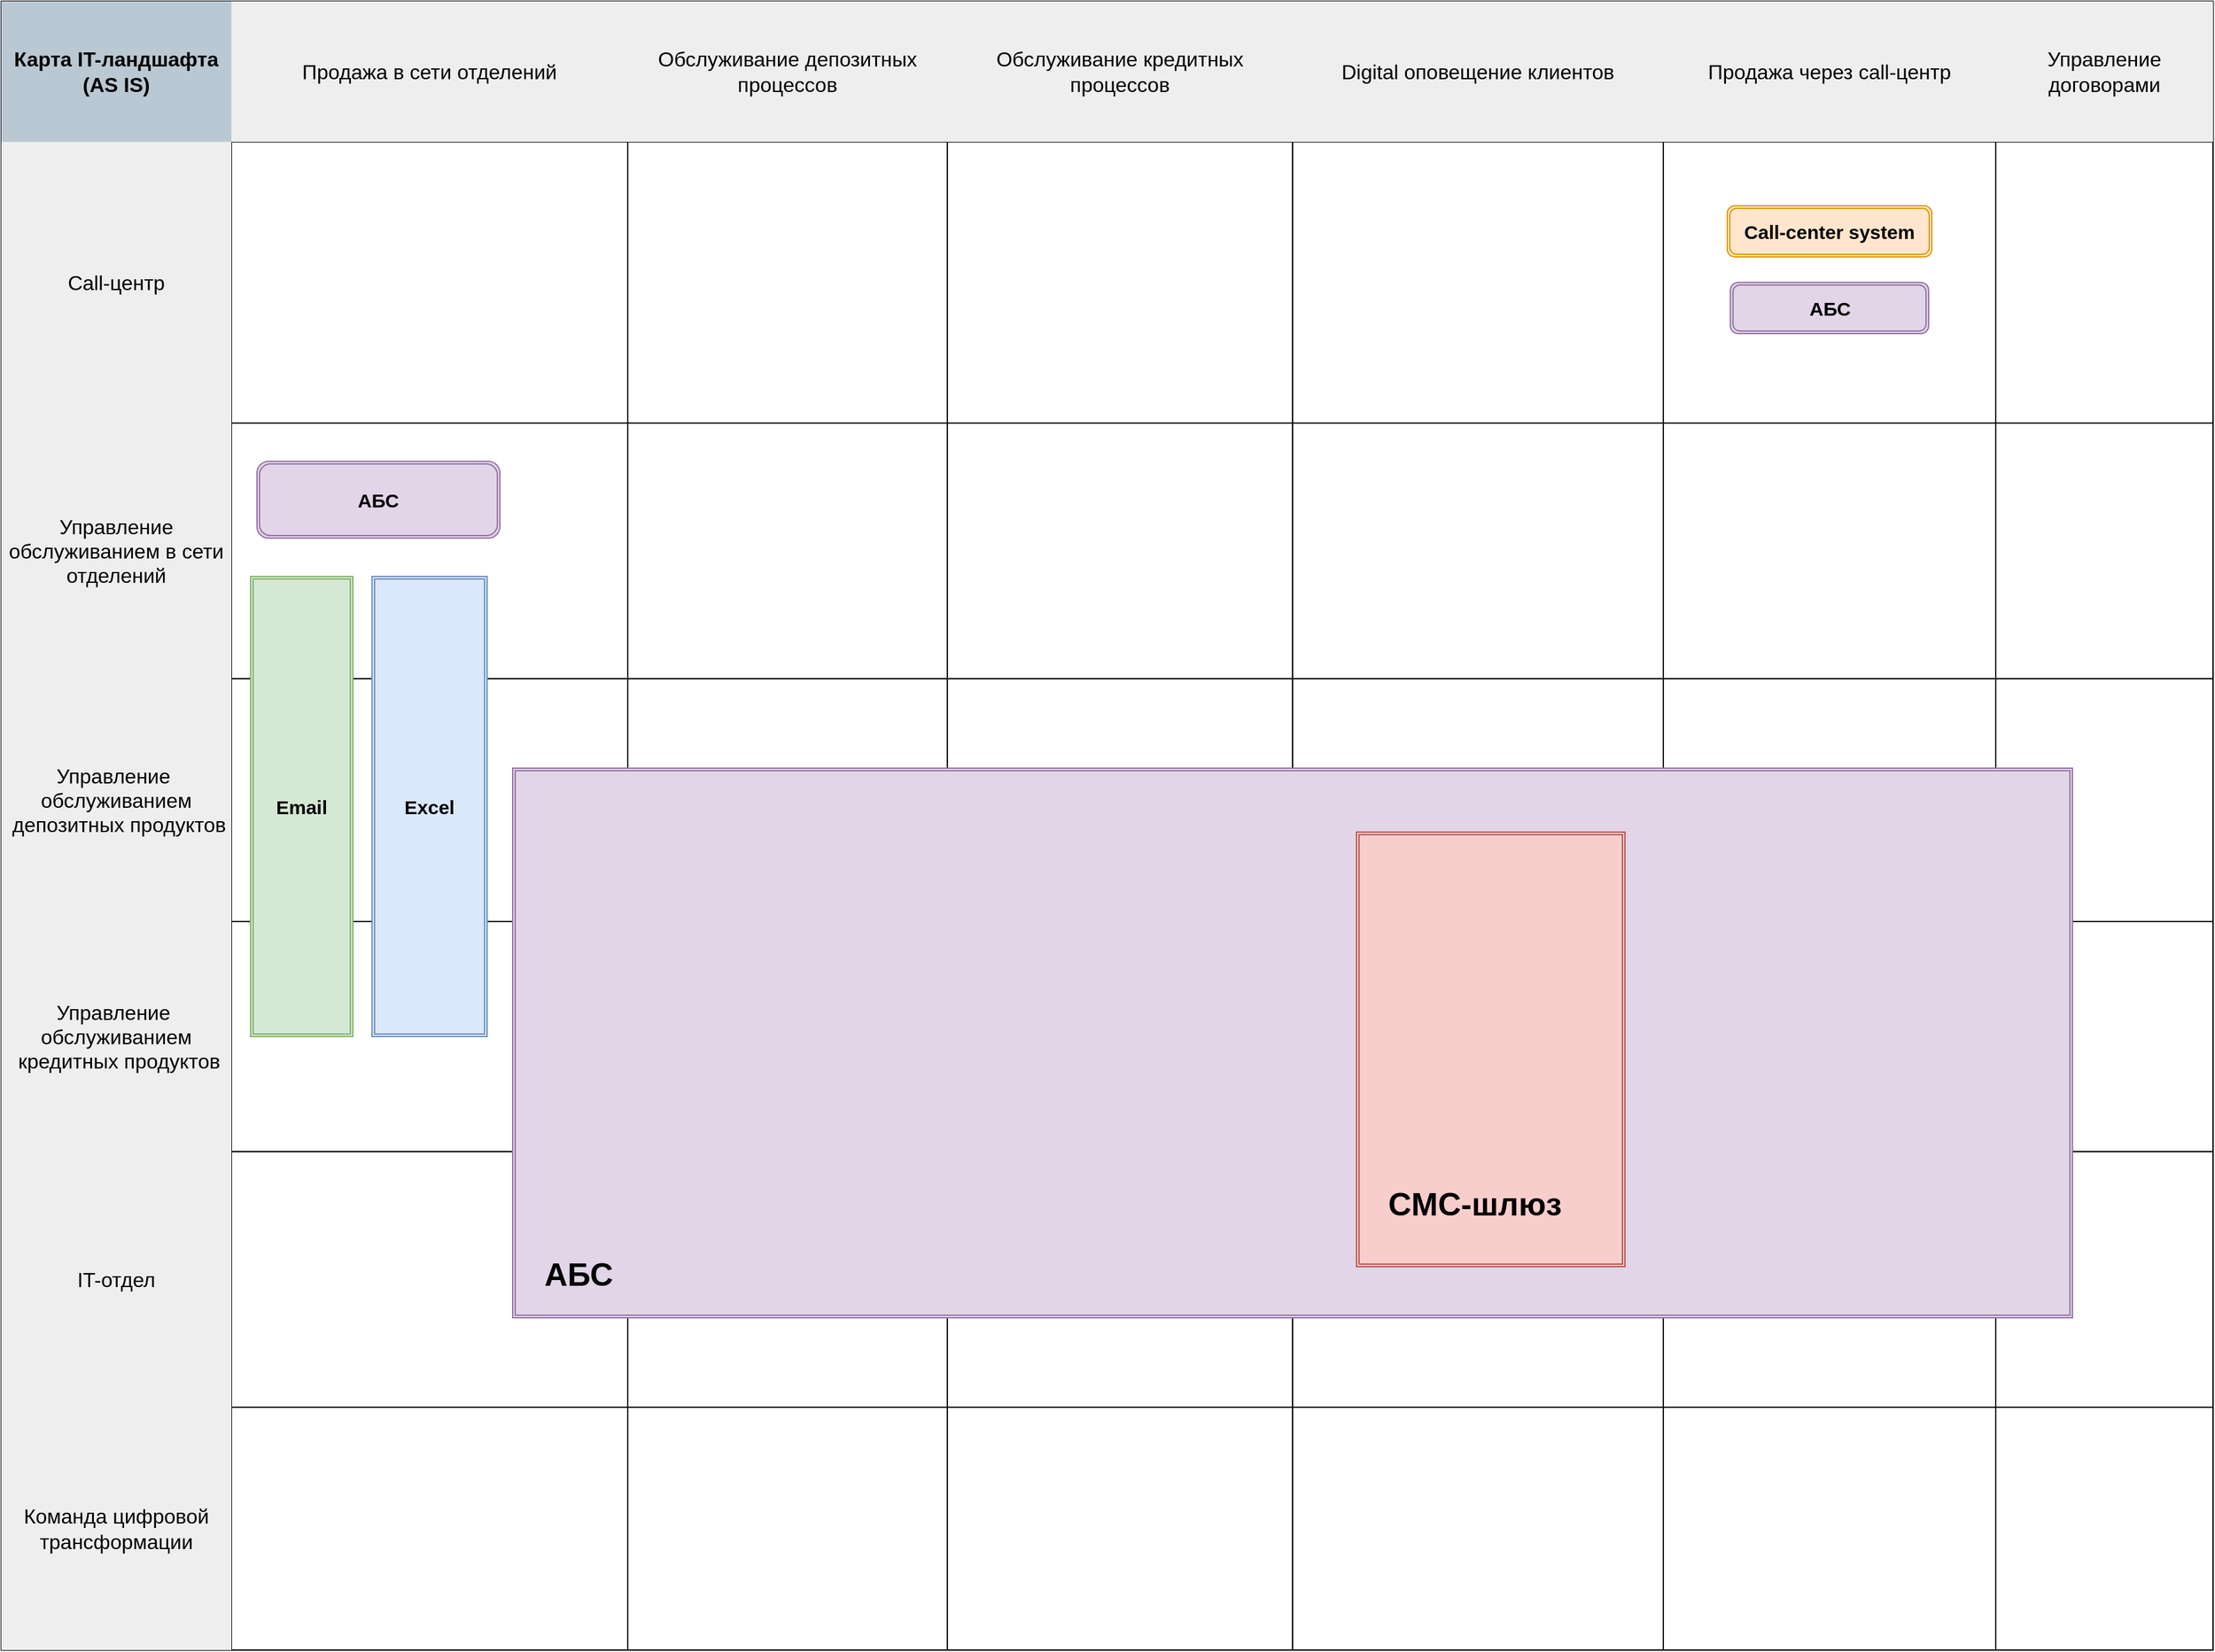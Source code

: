 <mxfile version="28.1.2">
  <diagram name="Page-1" id="lxQO5mvAMIBR5xfSW_38">
    <mxGraphModel dx="2004" dy="374" grid="1" gridSize="10" guides="1" tooltips="1" connect="1" arrows="1" fold="1" page="1" pageScale="1" pageWidth="850" pageHeight="1100" math="0" shadow="0">
      <root>
        <mxCell id="0" />
        <mxCell id="1" parent="0" />
        <mxCell id="FCroNnizWU_92-UYADma-193" value="" style="edgeStyle=orthogonalEdgeStyle;rounded=0;orthogonalLoop=1;jettySize=auto;html=1;" edge="1" parent="1" source="FCroNnizWU_92-UYADma-169">
          <mxGeometry relative="1" as="geometry">
            <mxPoint x="587.5" y="770" as="targetPoint" />
          </mxGeometry>
        </mxCell>
        <mxCell id="FCroNnizWU_92-UYADma-372" value="" style="shape=table;startSize=0;container=1;collapsible=0;childLayout=tableLayout;fontSize=18;fontStyle=1" vertex="1" parent="1">
          <mxGeometry x="190" y="1540" width="1730" height="1290.0" as="geometry" />
        </mxCell>
        <mxCell id="FCroNnizWU_92-UYADma-373" style="shape=tableRow;horizontal=0;startSize=0;swimlaneHead=0;swimlaneBody=0;strokeColor=inherit;top=0;left=0;bottom=0;right=0;collapsible=0;dropTarget=0;fillColor=none;points=[[0,0.5],[1,0.5]];portConstraint=eastwest;fontSize=16;" vertex="1" parent="FCroNnizWU_92-UYADma-372">
          <mxGeometry width="1730" height="110" as="geometry" />
        </mxCell>
        <mxCell id="FCroNnizWU_92-UYADma-374" value="Карта IT-ландшафта (AS IS)" style="shape=partialRectangle;html=1;whiteSpace=wrap;connectable=0;strokeColor=#23445d;overflow=hidden;fillColor=#bac8d3;top=0;left=0;bottom=0;right=0;pointerEvents=1;fontSize=16;fontStyle=1" vertex="1" parent="FCroNnizWU_92-UYADma-373">
          <mxGeometry width="180" height="110" as="geometry">
            <mxRectangle width="180" height="110" as="alternateBounds" />
          </mxGeometry>
        </mxCell>
        <mxCell id="FCroNnizWU_92-UYADma-375" value="Продажа в сети отделений" style="shape=partialRectangle;html=1;whiteSpace=wrap;connectable=0;strokeColor=#36393d;overflow=hidden;fillColor=#eeeeee;top=0;left=0;bottom=0;right=0;pointerEvents=1;fontSize=16;" vertex="1" parent="FCroNnizWU_92-UYADma-373">
          <mxGeometry x="180" width="310" height="110" as="geometry">
            <mxRectangle width="310" height="110" as="alternateBounds" />
          </mxGeometry>
        </mxCell>
        <mxCell id="FCroNnizWU_92-UYADma-376" value="Обслуживание депозитных процессов" style="shape=partialRectangle;html=1;whiteSpace=wrap;connectable=0;strokeColor=#36393d;overflow=hidden;fillColor=#eeeeee;top=0;left=0;bottom=0;right=0;pointerEvents=1;fontSize=16;" vertex="1" parent="FCroNnizWU_92-UYADma-373">
          <mxGeometry x="490" width="250" height="110" as="geometry">
            <mxRectangle width="250" height="110" as="alternateBounds" />
          </mxGeometry>
        </mxCell>
        <mxCell id="FCroNnizWU_92-UYADma-377" value="Обслуживание кредитных процессов" style="shape=partialRectangle;html=1;whiteSpace=wrap;connectable=0;strokeColor=#36393d;overflow=hidden;fillColor=#eeeeee;top=0;left=0;bottom=0;right=0;pointerEvents=1;fontSize=16;" vertex="1" parent="FCroNnizWU_92-UYADma-373">
          <mxGeometry x="740" width="270" height="110" as="geometry">
            <mxRectangle width="270" height="110" as="alternateBounds" />
          </mxGeometry>
        </mxCell>
        <mxCell id="FCroNnizWU_92-UYADma-378" value="Digital оповещение клиентов" style="shape=partialRectangle;html=1;whiteSpace=wrap;connectable=0;strokeColor=#36393d;overflow=hidden;fillColor=#eeeeee;top=0;left=0;bottom=0;right=0;pointerEvents=1;fontSize=16;" vertex="1" parent="FCroNnizWU_92-UYADma-373">
          <mxGeometry x="1010" width="290" height="110" as="geometry">
            <mxRectangle width="290" height="110" as="alternateBounds" />
          </mxGeometry>
        </mxCell>
        <mxCell id="FCroNnizWU_92-UYADma-379" value="Продажа через call-центр" style="shape=partialRectangle;html=1;whiteSpace=wrap;connectable=0;strokeColor=#36393d;overflow=hidden;fillColor=#eeeeee;top=0;left=0;bottom=0;right=0;pointerEvents=1;fontSize=16;" vertex="1" parent="FCroNnizWU_92-UYADma-373">
          <mxGeometry x="1300" width="260" height="110" as="geometry">
            <mxRectangle width="260" height="110" as="alternateBounds" />
          </mxGeometry>
        </mxCell>
        <mxCell id="FCroNnizWU_92-UYADma-380" value="Управление договорами" style="shape=partialRectangle;html=1;whiteSpace=wrap;connectable=0;strokeColor=#36393d;overflow=hidden;fillColor=#eeeeee;top=0;left=0;bottom=0;right=0;pointerEvents=1;fontSize=16;" vertex="1" parent="FCroNnizWU_92-UYADma-373">
          <mxGeometry x="1560" width="170" height="110" as="geometry">
            <mxRectangle width="170" height="110" as="alternateBounds" />
          </mxGeometry>
        </mxCell>
        <mxCell id="FCroNnizWU_92-UYADma-381" style="shape=tableRow;horizontal=0;startSize=0;swimlaneHead=0;swimlaneBody=0;strokeColor=inherit;top=0;left=0;bottom=0;right=0;collapsible=0;dropTarget=0;fillColor=none;points=[[0,0.5],[1,0.5]];portConstraint=eastwest;fontSize=16;" vertex="1" parent="FCroNnizWU_92-UYADma-372">
          <mxGeometry y="110" width="1730" height="220" as="geometry" />
        </mxCell>
        <mxCell id="FCroNnizWU_92-UYADma-382" value="Call-центр" style="shape=partialRectangle;html=1;whiteSpace=wrap;connectable=0;strokeColor=#36393d;overflow=hidden;fillColor=#eeeeee;top=0;left=0;bottom=0;right=0;pointerEvents=1;fontSize=16;" vertex="1" parent="FCroNnizWU_92-UYADma-381">
          <mxGeometry width="180" height="220" as="geometry">
            <mxRectangle width="180" height="220" as="alternateBounds" />
          </mxGeometry>
        </mxCell>
        <mxCell id="FCroNnizWU_92-UYADma-383" style="shape=partialRectangle;html=1;whiteSpace=wrap;connectable=0;strokeColor=inherit;overflow=hidden;fillColor=none;top=0;left=0;bottom=0;right=0;pointerEvents=1;fontSize=16;" vertex="1" parent="FCroNnizWU_92-UYADma-381">
          <mxGeometry x="180" width="310" height="220" as="geometry">
            <mxRectangle width="310" height="220" as="alternateBounds" />
          </mxGeometry>
        </mxCell>
        <mxCell id="FCroNnizWU_92-UYADma-384" style="shape=partialRectangle;html=1;whiteSpace=wrap;connectable=0;strokeColor=inherit;overflow=hidden;fillColor=none;top=0;left=0;bottom=0;right=0;pointerEvents=1;fontSize=16;" vertex="1" parent="FCroNnizWU_92-UYADma-381">
          <mxGeometry x="490" width="250" height="220" as="geometry">
            <mxRectangle width="250" height="220" as="alternateBounds" />
          </mxGeometry>
        </mxCell>
        <mxCell id="FCroNnizWU_92-UYADma-385" style="shape=partialRectangle;html=1;whiteSpace=wrap;connectable=0;strokeColor=inherit;overflow=hidden;fillColor=none;top=0;left=0;bottom=0;right=0;pointerEvents=1;fontSize=16;" vertex="1" parent="FCroNnizWU_92-UYADma-381">
          <mxGeometry x="740" width="270" height="220" as="geometry">
            <mxRectangle width="270" height="220" as="alternateBounds" />
          </mxGeometry>
        </mxCell>
        <mxCell id="FCroNnizWU_92-UYADma-386" style="shape=partialRectangle;html=1;whiteSpace=wrap;connectable=0;strokeColor=inherit;overflow=hidden;fillColor=none;top=0;left=0;bottom=0;right=0;pointerEvents=1;fontSize=16;" vertex="1" parent="FCroNnizWU_92-UYADma-381">
          <mxGeometry x="1010" width="290" height="220" as="geometry">
            <mxRectangle width="290" height="220" as="alternateBounds" />
          </mxGeometry>
        </mxCell>
        <mxCell id="FCroNnizWU_92-UYADma-387" style="shape=partialRectangle;html=1;whiteSpace=wrap;connectable=0;strokeColor=inherit;overflow=hidden;fillColor=none;top=0;left=0;bottom=0;right=0;pointerEvents=1;fontSize=16;" vertex="1" parent="FCroNnizWU_92-UYADma-381">
          <mxGeometry x="1300" width="260" height="220" as="geometry">
            <mxRectangle width="260" height="220" as="alternateBounds" />
          </mxGeometry>
        </mxCell>
        <mxCell id="FCroNnizWU_92-UYADma-388" style="shape=partialRectangle;html=1;whiteSpace=wrap;connectable=0;strokeColor=inherit;overflow=hidden;fillColor=none;top=0;left=0;bottom=0;right=0;pointerEvents=1;fontSize=16;" vertex="1" parent="FCroNnizWU_92-UYADma-381">
          <mxGeometry x="1560" width="170" height="220" as="geometry">
            <mxRectangle width="170" height="220" as="alternateBounds" />
          </mxGeometry>
        </mxCell>
        <mxCell id="FCroNnizWU_92-UYADma-389" value="" style="shape=tableRow;horizontal=0;startSize=0;swimlaneHead=0;swimlaneBody=0;strokeColor=inherit;top=0;left=0;bottom=0;right=0;collapsible=0;dropTarget=0;fillColor=none;points=[[0,0.5],[1,0.5]];portConstraint=eastwest;fontSize=16;" vertex="1" parent="FCroNnizWU_92-UYADma-372">
          <mxGeometry y="330" width="1730" height="200" as="geometry" />
        </mxCell>
        <mxCell id="FCroNnizWU_92-UYADma-390" value="Управление обслуживанием в сети отделений" style="shape=partialRectangle;html=1;whiteSpace=wrap;connectable=0;strokeColor=#36393d;overflow=hidden;fillColor=#eeeeee;top=0;left=0;bottom=0;right=0;pointerEvents=1;fontSize=16;" vertex="1" parent="FCroNnizWU_92-UYADma-389">
          <mxGeometry width="180" height="200" as="geometry">
            <mxRectangle width="180" height="200" as="alternateBounds" />
          </mxGeometry>
        </mxCell>
        <mxCell id="FCroNnizWU_92-UYADma-391" value="" style="shape=partialRectangle;html=1;whiteSpace=wrap;connectable=0;strokeColor=inherit;overflow=hidden;fillColor=none;top=0;left=0;bottom=0;right=0;pointerEvents=1;fontSize=16;" vertex="1" parent="FCroNnizWU_92-UYADma-389">
          <mxGeometry x="180" width="310" height="200" as="geometry">
            <mxRectangle width="310" height="200" as="alternateBounds" />
          </mxGeometry>
        </mxCell>
        <mxCell id="FCroNnizWU_92-UYADma-392" value="" style="shape=partialRectangle;html=1;whiteSpace=wrap;connectable=0;strokeColor=inherit;overflow=hidden;fillColor=none;top=0;left=0;bottom=0;right=0;pointerEvents=1;fontSize=16;" vertex="1" parent="FCroNnizWU_92-UYADma-389">
          <mxGeometry x="490" width="250" height="200" as="geometry">
            <mxRectangle width="250" height="200" as="alternateBounds" />
          </mxGeometry>
        </mxCell>
        <mxCell id="FCroNnizWU_92-UYADma-393" style="shape=partialRectangle;html=1;whiteSpace=wrap;connectable=0;strokeColor=inherit;overflow=hidden;fillColor=none;top=0;left=0;bottom=0;right=0;pointerEvents=1;fontSize=16;" vertex="1" parent="FCroNnizWU_92-UYADma-389">
          <mxGeometry x="740" width="270" height="200" as="geometry">
            <mxRectangle width="270" height="200" as="alternateBounds" />
          </mxGeometry>
        </mxCell>
        <mxCell id="FCroNnizWU_92-UYADma-394" style="shape=partialRectangle;html=1;whiteSpace=wrap;connectable=0;strokeColor=inherit;overflow=hidden;fillColor=none;top=0;left=0;bottom=0;right=0;pointerEvents=1;fontSize=16;" vertex="1" parent="FCroNnizWU_92-UYADma-389">
          <mxGeometry x="1010" width="290" height="200" as="geometry">
            <mxRectangle width="290" height="200" as="alternateBounds" />
          </mxGeometry>
        </mxCell>
        <mxCell id="FCroNnizWU_92-UYADma-395" style="shape=partialRectangle;html=1;whiteSpace=wrap;connectable=0;strokeColor=inherit;overflow=hidden;fillColor=none;top=0;left=0;bottom=0;right=0;pointerEvents=1;fontSize=16;" vertex="1" parent="FCroNnizWU_92-UYADma-389">
          <mxGeometry x="1300" width="260" height="200" as="geometry">
            <mxRectangle width="260" height="200" as="alternateBounds" />
          </mxGeometry>
        </mxCell>
        <mxCell id="FCroNnizWU_92-UYADma-396" style="shape=partialRectangle;html=1;whiteSpace=wrap;connectable=0;strokeColor=inherit;overflow=hidden;fillColor=none;top=0;left=0;bottom=0;right=0;pointerEvents=1;fontSize=16;" vertex="1" parent="FCroNnizWU_92-UYADma-389">
          <mxGeometry x="1560" width="170" height="200" as="geometry">
            <mxRectangle width="170" height="200" as="alternateBounds" />
          </mxGeometry>
        </mxCell>
        <mxCell id="FCroNnizWU_92-UYADma-397" value="" style="shape=tableRow;horizontal=0;startSize=0;swimlaneHead=0;swimlaneBody=0;strokeColor=inherit;top=0;left=0;bottom=0;right=0;collapsible=0;dropTarget=0;fillColor=none;points=[[0,0.5],[1,0.5]];portConstraint=eastwest;fontSize=16;" vertex="1" parent="FCroNnizWU_92-UYADma-372">
          <mxGeometry y="530" width="1730" height="190" as="geometry" />
        </mxCell>
        <mxCell id="FCroNnizWU_92-UYADma-398" value="Управление&amp;nbsp; обслуживанием&lt;div&gt;&amp;nbsp;депозитных продуктов&lt;/div&gt;" style="shape=partialRectangle;html=1;whiteSpace=wrap;connectable=0;strokeColor=#36393d;overflow=hidden;fillColor=#eeeeee;top=0;left=0;bottom=0;right=0;pointerEvents=1;fontSize=16;" vertex="1" parent="FCroNnizWU_92-UYADma-397">
          <mxGeometry width="180" height="190" as="geometry">
            <mxRectangle width="180" height="190" as="alternateBounds" />
          </mxGeometry>
        </mxCell>
        <mxCell id="FCroNnizWU_92-UYADma-399" value="" style="shape=partialRectangle;html=1;whiteSpace=wrap;connectable=0;strokeColor=inherit;overflow=hidden;fillColor=none;top=0;left=0;bottom=0;right=0;pointerEvents=1;fontSize=16;" vertex="1" parent="FCroNnizWU_92-UYADma-397">
          <mxGeometry x="180" width="310" height="190" as="geometry">
            <mxRectangle width="310" height="190" as="alternateBounds" />
          </mxGeometry>
        </mxCell>
        <mxCell id="FCroNnizWU_92-UYADma-400" value="" style="shape=partialRectangle;html=1;whiteSpace=wrap;connectable=0;strokeColor=inherit;overflow=hidden;fillColor=none;top=0;left=0;bottom=0;right=0;pointerEvents=1;fontSize=16;" vertex="1" parent="FCroNnizWU_92-UYADma-397">
          <mxGeometry x="490" width="250" height="190" as="geometry">
            <mxRectangle width="250" height="190" as="alternateBounds" />
          </mxGeometry>
        </mxCell>
        <mxCell id="FCroNnizWU_92-UYADma-401" style="shape=partialRectangle;html=1;whiteSpace=wrap;connectable=0;strokeColor=inherit;overflow=hidden;fillColor=none;top=0;left=0;bottom=0;right=0;pointerEvents=1;fontSize=16;" vertex="1" parent="FCroNnizWU_92-UYADma-397">
          <mxGeometry x="740" width="270" height="190" as="geometry">
            <mxRectangle width="270" height="190" as="alternateBounds" />
          </mxGeometry>
        </mxCell>
        <mxCell id="FCroNnizWU_92-UYADma-402" style="shape=partialRectangle;html=1;whiteSpace=wrap;connectable=0;strokeColor=inherit;overflow=hidden;fillColor=none;top=0;left=0;bottom=0;right=0;pointerEvents=1;fontSize=16;" vertex="1" parent="FCroNnizWU_92-UYADma-397">
          <mxGeometry x="1010" width="290" height="190" as="geometry">
            <mxRectangle width="290" height="190" as="alternateBounds" />
          </mxGeometry>
        </mxCell>
        <mxCell id="FCroNnizWU_92-UYADma-403" style="shape=partialRectangle;html=1;whiteSpace=wrap;connectable=0;strokeColor=inherit;overflow=hidden;fillColor=none;top=0;left=0;bottom=0;right=0;pointerEvents=1;fontSize=16;" vertex="1" parent="FCroNnizWU_92-UYADma-397">
          <mxGeometry x="1300" width="260" height="190" as="geometry">
            <mxRectangle width="260" height="190" as="alternateBounds" />
          </mxGeometry>
        </mxCell>
        <mxCell id="FCroNnizWU_92-UYADma-404" style="shape=partialRectangle;html=1;whiteSpace=wrap;connectable=0;strokeColor=inherit;overflow=hidden;fillColor=none;top=0;left=0;bottom=0;right=0;pointerEvents=1;fontSize=16;" vertex="1" parent="FCroNnizWU_92-UYADma-397">
          <mxGeometry x="1560" width="170" height="190" as="geometry">
            <mxRectangle width="170" height="190" as="alternateBounds" />
          </mxGeometry>
        </mxCell>
        <mxCell id="FCroNnizWU_92-UYADma-405" style="shape=tableRow;horizontal=0;startSize=0;swimlaneHead=0;swimlaneBody=0;strokeColor=inherit;top=0;left=0;bottom=0;right=0;collapsible=0;dropTarget=0;fillColor=none;points=[[0,0.5],[1,0.5]];portConstraint=eastwest;fontSize=16;" vertex="1" parent="FCroNnizWU_92-UYADma-372">
          <mxGeometry y="720" width="1730" height="180" as="geometry" />
        </mxCell>
        <mxCell id="FCroNnizWU_92-UYADma-406" value="Управление&amp;nbsp; обслуживанием&lt;div&gt;&amp;nbsp;кредитных продуктов&lt;/div&gt;" style="shape=partialRectangle;html=1;whiteSpace=wrap;connectable=0;strokeColor=#36393d;overflow=hidden;fillColor=#eeeeee;top=0;left=0;bottom=0;right=0;pointerEvents=1;fontSize=16;" vertex="1" parent="FCroNnizWU_92-UYADma-405">
          <mxGeometry width="180" height="180" as="geometry">
            <mxRectangle width="180" height="180" as="alternateBounds" />
          </mxGeometry>
        </mxCell>
        <mxCell id="FCroNnizWU_92-UYADma-407" style="shape=partialRectangle;html=1;whiteSpace=wrap;connectable=0;strokeColor=inherit;overflow=hidden;fillColor=none;top=0;left=0;bottom=0;right=0;pointerEvents=1;fontSize=16;" vertex="1" parent="FCroNnizWU_92-UYADma-405">
          <mxGeometry x="180" width="310" height="180" as="geometry">
            <mxRectangle width="310" height="180" as="alternateBounds" />
          </mxGeometry>
        </mxCell>
        <mxCell id="FCroNnizWU_92-UYADma-408" style="shape=partialRectangle;html=1;whiteSpace=wrap;connectable=0;strokeColor=inherit;overflow=hidden;fillColor=none;top=0;left=0;bottom=0;right=0;pointerEvents=1;fontSize=16;" vertex="1" parent="FCroNnizWU_92-UYADma-405">
          <mxGeometry x="490" width="250" height="180" as="geometry">
            <mxRectangle width="250" height="180" as="alternateBounds" />
          </mxGeometry>
        </mxCell>
        <mxCell id="FCroNnizWU_92-UYADma-409" style="shape=partialRectangle;html=1;whiteSpace=wrap;connectable=0;strokeColor=inherit;overflow=hidden;fillColor=none;top=0;left=0;bottom=0;right=0;pointerEvents=1;fontSize=16;" vertex="1" parent="FCroNnizWU_92-UYADma-405">
          <mxGeometry x="740" width="270" height="180" as="geometry">
            <mxRectangle width="270" height="180" as="alternateBounds" />
          </mxGeometry>
        </mxCell>
        <mxCell id="FCroNnizWU_92-UYADma-410" style="shape=partialRectangle;html=1;whiteSpace=wrap;connectable=0;strokeColor=inherit;overflow=hidden;fillColor=none;top=0;left=0;bottom=0;right=0;pointerEvents=1;fontSize=16;" vertex="1" parent="FCroNnizWU_92-UYADma-405">
          <mxGeometry x="1010" width="290" height="180" as="geometry">
            <mxRectangle width="290" height="180" as="alternateBounds" />
          </mxGeometry>
        </mxCell>
        <mxCell id="FCroNnizWU_92-UYADma-411" style="shape=partialRectangle;html=1;whiteSpace=wrap;connectable=0;strokeColor=inherit;overflow=hidden;fillColor=none;top=0;left=0;bottom=0;right=0;pointerEvents=1;fontSize=16;" vertex="1" parent="FCroNnizWU_92-UYADma-405">
          <mxGeometry x="1300" width="260" height="180" as="geometry">
            <mxRectangle width="260" height="180" as="alternateBounds" />
          </mxGeometry>
        </mxCell>
        <mxCell id="FCroNnizWU_92-UYADma-412" style="shape=partialRectangle;html=1;whiteSpace=wrap;connectable=0;strokeColor=inherit;overflow=hidden;fillColor=none;top=0;left=0;bottom=0;right=0;pointerEvents=1;fontSize=16;" vertex="1" parent="FCroNnizWU_92-UYADma-405">
          <mxGeometry x="1560" width="170" height="180" as="geometry">
            <mxRectangle width="170" height="180" as="alternateBounds" />
          </mxGeometry>
        </mxCell>
        <mxCell id="FCroNnizWU_92-UYADma-413" style="shape=tableRow;horizontal=0;startSize=0;swimlaneHead=0;swimlaneBody=0;strokeColor=inherit;top=0;left=0;bottom=0;right=0;collapsible=0;dropTarget=0;fillColor=none;points=[[0,0.5],[1,0.5]];portConstraint=eastwest;fontSize=16;" vertex="1" parent="FCroNnizWU_92-UYADma-372">
          <mxGeometry y="900" width="1730" height="200" as="geometry" />
        </mxCell>
        <mxCell id="FCroNnizWU_92-UYADma-414" value="IT-отдел" style="shape=partialRectangle;html=1;whiteSpace=wrap;connectable=0;strokeColor=#36393d;overflow=hidden;fillColor=#eeeeee;top=0;left=0;bottom=0;right=0;pointerEvents=1;fontSize=16;" vertex="1" parent="FCroNnizWU_92-UYADma-413">
          <mxGeometry width="180" height="200" as="geometry">
            <mxRectangle width="180" height="200" as="alternateBounds" />
          </mxGeometry>
        </mxCell>
        <mxCell id="FCroNnizWU_92-UYADma-415" style="shape=partialRectangle;html=1;whiteSpace=wrap;connectable=0;strokeColor=inherit;overflow=hidden;fillColor=none;top=0;left=0;bottom=0;right=0;pointerEvents=1;fontSize=16;" vertex="1" parent="FCroNnizWU_92-UYADma-413">
          <mxGeometry x="180" width="310" height="200" as="geometry">
            <mxRectangle width="310" height="200" as="alternateBounds" />
          </mxGeometry>
        </mxCell>
        <mxCell id="FCroNnizWU_92-UYADma-416" style="shape=partialRectangle;html=1;whiteSpace=wrap;connectable=0;strokeColor=inherit;overflow=hidden;fillColor=none;top=0;left=0;bottom=0;right=0;pointerEvents=1;fontSize=16;" vertex="1" parent="FCroNnizWU_92-UYADma-413">
          <mxGeometry x="490" width="250" height="200" as="geometry">
            <mxRectangle width="250" height="200" as="alternateBounds" />
          </mxGeometry>
        </mxCell>
        <mxCell id="FCroNnizWU_92-UYADma-417" style="shape=partialRectangle;html=1;whiteSpace=wrap;connectable=0;strokeColor=inherit;overflow=hidden;fillColor=none;top=0;left=0;bottom=0;right=0;pointerEvents=1;fontSize=16;" vertex="1" parent="FCroNnizWU_92-UYADma-413">
          <mxGeometry x="740" width="270" height="200" as="geometry">
            <mxRectangle width="270" height="200" as="alternateBounds" />
          </mxGeometry>
        </mxCell>
        <mxCell id="FCroNnizWU_92-UYADma-418" style="shape=partialRectangle;html=1;whiteSpace=wrap;connectable=0;strokeColor=inherit;overflow=hidden;fillColor=none;top=0;left=0;bottom=0;right=0;pointerEvents=1;fontSize=16;" vertex="1" parent="FCroNnizWU_92-UYADma-413">
          <mxGeometry x="1010" width="290" height="200" as="geometry">
            <mxRectangle width="290" height="200" as="alternateBounds" />
          </mxGeometry>
        </mxCell>
        <mxCell id="FCroNnizWU_92-UYADma-419" style="shape=partialRectangle;html=1;whiteSpace=wrap;connectable=0;strokeColor=inherit;overflow=hidden;fillColor=none;top=0;left=0;bottom=0;right=0;pointerEvents=1;fontSize=16;" vertex="1" parent="FCroNnizWU_92-UYADma-413">
          <mxGeometry x="1300" width="260" height="200" as="geometry">
            <mxRectangle width="260" height="200" as="alternateBounds" />
          </mxGeometry>
        </mxCell>
        <mxCell id="FCroNnizWU_92-UYADma-420" style="shape=partialRectangle;html=1;whiteSpace=wrap;connectable=0;strokeColor=inherit;overflow=hidden;fillColor=none;top=0;left=0;bottom=0;right=0;pointerEvents=1;fontSize=16;" vertex="1" parent="FCroNnizWU_92-UYADma-413">
          <mxGeometry x="1560" width="170" height="200" as="geometry">
            <mxRectangle width="170" height="200" as="alternateBounds" />
          </mxGeometry>
        </mxCell>
        <mxCell id="FCroNnizWU_92-UYADma-421" style="shape=tableRow;horizontal=0;startSize=0;swimlaneHead=0;swimlaneBody=0;strokeColor=inherit;top=0;left=0;bottom=0;right=0;collapsible=0;dropTarget=0;fillColor=none;points=[[0,0.5],[1,0.5]];portConstraint=eastwest;fontSize=16;" vertex="1" parent="FCroNnizWU_92-UYADma-372">
          <mxGeometry y="1100" width="1730" height="190" as="geometry" />
        </mxCell>
        <mxCell id="FCroNnizWU_92-UYADma-422" value="Команда цифровой трансформации" style="shape=partialRectangle;html=1;whiteSpace=wrap;connectable=0;strokeColor=#36393d;overflow=hidden;fillColor=#eeeeee;top=0;left=0;bottom=0;right=0;pointerEvents=1;fontSize=16;" vertex="1" parent="FCroNnizWU_92-UYADma-421">
          <mxGeometry width="180" height="190" as="geometry">
            <mxRectangle width="180" height="190" as="alternateBounds" />
          </mxGeometry>
        </mxCell>
        <mxCell id="FCroNnizWU_92-UYADma-423" style="shape=partialRectangle;html=1;whiteSpace=wrap;connectable=0;strokeColor=inherit;overflow=hidden;fillColor=none;top=0;left=0;bottom=0;right=0;pointerEvents=1;fontSize=16;" vertex="1" parent="FCroNnizWU_92-UYADma-421">
          <mxGeometry x="180" width="310" height="190" as="geometry">
            <mxRectangle width="310" height="190" as="alternateBounds" />
          </mxGeometry>
        </mxCell>
        <mxCell id="FCroNnizWU_92-UYADma-424" style="shape=partialRectangle;html=1;whiteSpace=wrap;connectable=0;strokeColor=inherit;overflow=hidden;fillColor=none;top=0;left=0;bottom=0;right=0;pointerEvents=1;fontSize=16;" vertex="1" parent="FCroNnizWU_92-UYADma-421">
          <mxGeometry x="490" width="250" height="190" as="geometry">
            <mxRectangle width="250" height="190" as="alternateBounds" />
          </mxGeometry>
        </mxCell>
        <mxCell id="FCroNnizWU_92-UYADma-425" style="shape=partialRectangle;html=1;whiteSpace=wrap;connectable=0;strokeColor=inherit;overflow=hidden;fillColor=none;top=0;left=0;bottom=0;right=0;pointerEvents=1;fontSize=16;" vertex="1" parent="FCroNnizWU_92-UYADma-421">
          <mxGeometry x="740" width="270" height="190" as="geometry">
            <mxRectangle width="270" height="190" as="alternateBounds" />
          </mxGeometry>
        </mxCell>
        <mxCell id="FCroNnizWU_92-UYADma-426" style="shape=partialRectangle;html=1;whiteSpace=wrap;connectable=0;strokeColor=inherit;overflow=hidden;fillColor=none;top=0;left=0;bottom=0;right=0;pointerEvents=1;fontSize=16;" vertex="1" parent="FCroNnizWU_92-UYADma-421">
          <mxGeometry x="1010" width="290" height="190" as="geometry">
            <mxRectangle width="290" height="190" as="alternateBounds" />
          </mxGeometry>
        </mxCell>
        <mxCell id="FCroNnizWU_92-UYADma-427" value="&lt;span style=&quot;color: rgba(0, 0, 0, 0); font-family: monospace; font-size: 0px; text-align: start; text-wrap-mode: nowrap;&quot;&gt;%3CmxGraphModel%3E%3Croot%3E%3CmxCell%20id%3D%220%22%2F%3E%3CmxCell%20id%3D%221%22%20parent%3D%220%22%2F%3E%3CmxCell%20id%3D%222%22%20value%3D%22CMC-%D1%88%D0%BB%D1%8E%D0%B7%22%20style%3D%22shape%3Dext%3Bdouble%3D1%3Brounded%3D1%3BwhiteSpace%3Dwrap%3Bhtml%3D1%3BfillColor%3D%23f8cecc%3BstrokeColor%3D%23b85450%3BfontStyle%3D1%3BfontSize%3D15%3B%22%20vertex%3D%221%22%20parent%3D%221%22%3E%3CmxGeometry%20x%3D%221360%22%20y%3D%22700%22%20width%3D%22155%22%20height%3D%2240%22%20as%3D%22geometry%22%2F%3E%3C%2FmxCell%3E%3C%2Froot%3E%3C%2FmxGraphModel%3E&lt;/span&gt;&lt;span style=&quot;color: rgba(0, 0, 0, 0); font-family: monospace; font-size: 0px; text-align: start; text-wrap-mode: nowrap;&quot;&gt;%3CmxGraphModel%3E%3Croot%3E%3CmxCell%20id%3D%220%22%2F%3E%3CmxCell%20id%3D%221%22%20parent%3D%220%22%2F%3E%3CmxCell%20id%3D%222%22%20value%3D%22CMC-%D1%88%D0%BB%D1%8E%D0%B7%22%20style%3D%22shape%3Dext%3Bdouble%3D1%3Brounded%3D1%3BwhiteSpace%3Dwrap%3Bhtml%3D1%3BfillColor%3D%23f8cecc%3BstrokeColor%3D%23b85450%3BfontStyle%3D1%3BfontSize%3D15%3B%22%20vertex%3D%221%22%20parent%3D%221%22%3E%3CmxGeometry%20x%3D%221360%22%20y%3D%22700%22%20width%3D%22155%22%20height%3D%2240%22%20as%3D%22geometry%22%2F%3E%3C%2FmxCell%3E%3C%2Froot%3E%3C%2FmxGraphModel%3E&lt;/span&gt;" style="shape=partialRectangle;html=1;whiteSpace=wrap;connectable=0;strokeColor=inherit;overflow=hidden;fillColor=none;top=0;left=0;bottom=0;right=0;pointerEvents=1;fontSize=16;" vertex="1" parent="FCroNnizWU_92-UYADma-421">
          <mxGeometry x="1300" width="260" height="190" as="geometry">
            <mxRectangle width="260" height="190" as="alternateBounds" />
          </mxGeometry>
        </mxCell>
        <mxCell id="FCroNnizWU_92-UYADma-428" style="shape=partialRectangle;html=1;whiteSpace=wrap;connectable=0;strokeColor=inherit;overflow=hidden;fillColor=none;top=0;left=0;bottom=0;right=0;pointerEvents=1;fontSize=16;" vertex="1" parent="FCroNnizWU_92-UYADma-421">
          <mxGeometry x="1560" width="170" height="190" as="geometry">
            <mxRectangle width="170" height="190" as="alternateBounds" />
          </mxGeometry>
        </mxCell>
        <mxCell id="FCroNnizWU_92-UYADma-429" value="&lt;div&gt;&lt;span style=&quot;background-color: transparent; color: light-dark(rgb(0, 0, 0), rgb(255, 255, 255)); font-size: 25px;&quot;&gt;&lt;br&gt;&lt;/span&gt;&lt;/div&gt;&lt;div&gt;&lt;span style=&quot;background-color: transparent; color: light-dark(rgb(0, 0, 0), rgb(255, 255, 255)); font-size: 25px;&quot;&gt;&lt;br&gt;&lt;/span&gt;&lt;/div&gt;&lt;div&gt;&lt;span style=&quot;background-color: transparent; color: light-dark(rgb(0, 0, 0), rgb(255, 255, 255)); font-size: 25px;&quot;&gt;&lt;br&gt;&lt;/span&gt;&lt;/div&gt;&lt;div&gt;&lt;span style=&quot;background-color: transparent; color: light-dark(rgb(0, 0, 0), rgb(255, 255, 255)); font-size: 25px;&quot;&gt;&lt;br&gt;&lt;/span&gt;&lt;/div&gt;&lt;div&gt;&lt;span style=&quot;background-color: transparent; color: light-dark(rgb(0, 0, 0), rgb(255, 255, 255)); font-size: 25px;&quot;&gt;&lt;br&gt;&lt;/span&gt;&lt;/div&gt;&lt;div&gt;&lt;span style=&quot;background-color: transparent; color: light-dark(rgb(0, 0, 0), rgb(255, 255, 255)); font-size: 25px;&quot;&gt;&lt;br&gt;&lt;/span&gt;&lt;/div&gt;&lt;div&gt;&lt;span style=&quot;background-color: transparent; color: light-dark(rgb(0, 0, 0), rgb(255, 255, 255)); font-size: 25px;&quot;&gt;&lt;br&gt;&lt;/span&gt;&lt;/div&gt;&lt;div&gt;&lt;span style=&quot;background-color: transparent; color: light-dark(rgb(0, 0, 0), rgb(255, 255, 255)); font-size: 25px;&quot;&gt;&lt;br&gt;&lt;/span&gt;&lt;/div&gt;&lt;div&gt;&lt;span style=&quot;background-color: transparent; color: light-dark(rgb(0, 0, 0), rgb(255, 255, 255)); font-size: 25px;&quot;&gt;&lt;br&gt;&lt;/span&gt;&lt;/div&gt;&lt;div&gt;&lt;span style=&quot;background-color: transparent; color: light-dark(rgb(0, 0, 0), rgb(255, 255, 255)); font-size: 25px;&quot;&gt;&lt;br&gt;&lt;/span&gt;&lt;/div&gt;&lt;div&gt;&lt;span style=&quot;background-color: transparent; color: light-dark(rgb(0, 0, 0), rgb(255, 255, 255)); font-size: 25px;&quot;&gt;&lt;br&gt;&lt;/span&gt;&lt;/div&gt;&lt;div&gt;&lt;span style=&quot;background-color: transparent; color: light-dark(rgb(0, 0, 0), rgb(255, 255, 255)); font-size: 25px;&quot;&gt;&lt;br&gt;&lt;/span&gt;&lt;/div&gt;&lt;div&gt;&lt;span style=&quot;background-color: transparent; color: light-dark(rgb(0, 0, 0), rgb(255, 255, 255)); font-size: 25px;&quot;&gt;&amp;nbsp; &amp;nbsp;AБС&lt;/span&gt;&lt;/div&gt;" style="shape=ext;double=1;rounded=0;whiteSpace=wrap;html=1;fillColor=#e1d5e7;strokeColor=#9673a6;fontStyle=1;fontSize=15;shadow=0;glass=0;align=left;" vertex="1" parent="1">
          <mxGeometry x="590" y="2140" width="1220" height="430" as="geometry" />
        </mxCell>
        <mxCell id="FCroNnizWU_92-UYADma-430" value="&lt;font style=&quot;font-size: 25px;&quot;&gt;&amp;nbsp;&lt;/font&gt;&lt;div&gt;&lt;font style=&quot;font-size: 25px;&quot;&gt;&lt;br&gt;&lt;/font&gt;&lt;/div&gt;&lt;div&gt;&lt;font style=&quot;font-size: 25px;&quot;&gt;&lt;br&gt;&lt;/font&gt;&lt;/div&gt;&lt;div&gt;&lt;font style=&quot;font-size: 25px;&quot;&gt;&lt;br&gt;&lt;/font&gt;&lt;/div&gt;&lt;div&gt;&lt;font style=&quot;font-size: 25px;&quot;&gt;&lt;br&gt;&lt;/font&gt;&lt;/div&gt;&lt;div&gt;&lt;font style=&quot;font-size: 25px;&quot;&gt;&lt;br&gt;&lt;/font&gt;&lt;/div&gt;&lt;div&gt;&lt;font style=&quot;font-size: 25px;&quot;&gt;&lt;br&gt;&lt;/font&gt;&lt;/div&gt;&lt;div&gt;&lt;span style=&quot;background-color: transparent; color: light-dark(rgb(0, 0, 0), rgb(255, 255, 255)); font-size: 25px;&quot;&gt;&amp;nbsp; &amp;nbsp;&lt;/span&gt;&lt;/div&gt;&lt;div&gt;&lt;span style=&quot;background-color: transparent; color: light-dark(rgb(0, 0, 0), rgb(255, 255, 255)); font-size: 25px;&quot;&gt;&amp;nbsp; &amp;nbsp;CMC-шлюз&lt;/span&gt;&lt;/div&gt;" style="shape=ext;double=1;rounded=0;whiteSpace=wrap;html=1;fillColor=#f8cecc;strokeColor=#b85450;fontStyle=1;fontSize=15;align=left;" vertex="1" parent="1">
          <mxGeometry x="1250" y="2190" width="210" height="340" as="geometry" />
        </mxCell>
        <mxCell id="FCroNnizWU_92-UYADma-431" value="Call-center system" style="shape=ext;double=1;rounded=1;whiteSpace=wrap;html=1;fillColor=#ffe6cc;strokeColor=#d79b00;fontStyle=1;fontSize=15;" vertex="1" parent="1">
          <mxGeometry x="1540" y="1700" width="160" height="40" as="geometry" />
        </mxCell>
        <mxCell id="FCroNnizWU_92-UYADma-432" value="AБС" style="shape=ext;double=1;rounded=1;whiteSpace=wrap;html=1;fillColor=#e1d5e7;strokeColor=#9673a6;fontStyle=1;fontSize=15;" vertex="1" parent="1">
          <mxGeometry x="1542.5" y="1760" width="155" height="40" as="geometry" />
        </mxCell>
        <mxCell id="FCroNnizWU_92-UYADma-433" value="Excel" style="shape=ext;double=1;rounded=0;whiteSpace=wrap;html=1;fillColor=#dae8fc;strokeColor=#6c8ebf;fontStyle=1;fontSize=15;" vertex="1" parent="1">
          <mxGeometry x="480" y="1990" width="90" height="360" as="geometry" />
        </mxCell>
        <mxCell id="FCroNnizWU_92-UYADma-434" value="Email" style="shape=ext;double=1;rounded=0;whiteSpace=wrap;html=1;fillColor=#d5e8d4;strokeColor=#82b366;fontStyle=1;fontSize=15;" vertex="1" parent="1">
          <mxGeometry x="385" y="1990" width="80" height="360" as="geometry" />
        </mxCell>
        <mxCell id="FCroNnizWU_92-UYADma-435" value="AБС" style="shape=ext;double=1;rounded=1;whiteSpace=wrap;html=1;fillColor=#e1d5e7;strokeColor=#9673a6;fontStyle=1;fontSize=15;" vertex="1" parent="1">
          <mxGeometry x="390" y="1900" width="190" height="60" as="geometry" />
        </mxCell>
      </root>
    </mxGraphModel>
  </diagram>
</mxfile>
